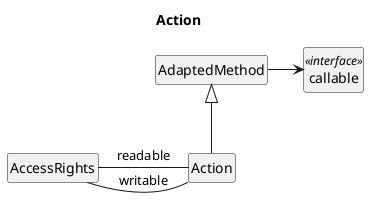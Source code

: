 @startuml

title Action

hide members
hide circle

class callable <<interface>>

AdaptedMethod <|-- Action
AccessRights -right- Action : readable
AccessRights -right- Action : writable
AdaptedMethod -right-> callable

@enduml